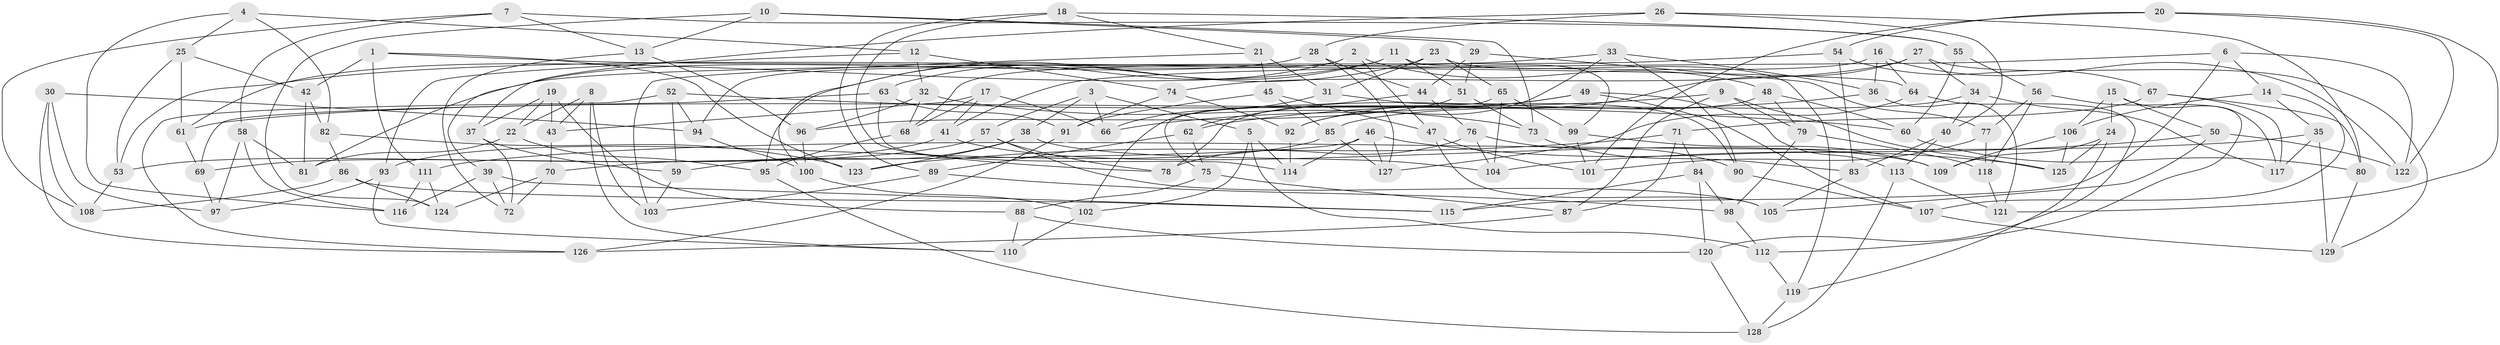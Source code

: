 // Generated by graph-tools (version 1.1) at 2025/50/03/09/25 03:50:46]
// undirected, 129 vertices, 258 edges
graph export_dot {
graph [start="1"]
  node [color=gray90,style=filled];
  1;
  2;
  3;
  4;
  5;
  6;
  7;
  8;
  9;
  10;
  11;
  12;
  13;
  14;
  15;
  16;
  17;
  18;
  19;
  20;
  21;
  22;
  23;
  24;
  25;
  26;
  27;
  28;
  29;
  30;
  31;
  32;
  33;
  34;
  35;
  36;
  37;
  38;
  39;
  40;
  41;
  42;
  43;
  44;
  45;
  46;
  47;
  48;
  49;
  50;
  51;
  52;
  53;
  54;
  55;
  56;
  57;
  58;
  59;
  60;
  61;
  62;
  63;
  64;
  65;
  66;
  67;
  68;
  69;
  70;
  71;
  72;
  73;
  74;
  75;
  76;
  77;
  78;
  79;
  80;
  81;
  82;
  83;
  84;
  85;
  86;
  87;
  88;
  89;
  90;
  91;
  92;
  93;
  94;
  95;
  96;
  97;
  98;
  99;
  100;
  101;
  102;
  103;
  104;
  105;
  106;
  107;
  108;
  109;
  110;
  111;
  112;
  113;
  114;
  115;
  116;
  117;
  118;
  119;
  120;
  121;
  122;
  123;
  124;
  125;
  126;
  127;
  128;
  129;
  1 -- 123;
  1 -- 111;
  1 -- 64;
  1 -- 42;
  2 -- 94;
  2 -- 48;
  2 -- 100;
  2 -- 47;
  3 -- 66;
  3 -- 57;
  3 -- 5;
  3 -- 38;
  4 -- 25;
  4 -- 12;
  4 -- 116;
  4 -- 82;
  5 -- 114;
  5 -- 112;
  5 -- 102;
  6 -- 115;
  6 -- 14;
  6 -- 41;
  6 -- 122;
  7 -- 108;
  7 -- 58;
  7 -- 13;
  7 -- 55;
  8 -- 110;
  8 -- 22;
  8 -- 43;
  8 -- 103;
  9 -- 61;
  9 -- 79;
  9 -- 125;
  9 -- 87;
  10 -- 13;
  10 -- 29;
  10 -- 124;
  10 -- 73;
  11 -- 99;
  11 -- 61;
  11 -- 63;
  11 -- 51;
  12 -- 93;
  12 -- 32;
  12 -- 74;
  13 -- 72;
  13 -- 96;
  14 -- 107;
  14 -- 106;
  14 -- 35;
  15 -- 24;
  15 -- 50;
  15 -- 106;
  15 -- 117;
  16 -- 36;
  16 -- 64;
  16 -- 122;
  16 -- 68;
  17 -- 43;
  17 -- 66;
  17 -- 41;
  17 -- 68;
  18 -- 55;
  18 -- 89;
  18 -- 21;
  18 -- 78;
  19 -- 37;
  19 -- 88;
  19 -- 43;
  19 -- 22;
  20 -- 121;
  20 -- 101;
  20 -- 54;
  20 -- 122;
  21 -- 45;
  21 -- 31;
  21 -- 103;
  22 -- 95;
  22 -- 81;
  23 -- 65;
  23 -- 31;
  23 -- 119;
  23 -- 95;
  24 -- 119;
  24 -- 125;
  24 -- 109;
  25 -- 42;
  25 -- 53;
  25 -- 61;
  26 -- 28;
  26 -- 80;
  26 -- 40;
  26 -- 37;
  27 -- 129;
  27 -- 74;
  27 -- 34;
  27 -- 92;
  28 -- 39;
  28 -- 127;
  28 -- 44;
  29 -- 44;
  29 -- 51;
  29 -- 77;
  30 -- 108;
  30 -- 126;
  30 -- 94;
  30 -- 97;
  31 -- 66;
  31 -- 90;
  32 -- 73;
  32 -- 96;
  32 -- 68;
  33 -- 36;
  33 -- 92;
  33 -- 90;
  33 -- 53;
  34 -- 40;
  34 -- 117;
  34 -- 85;
  35 -- 129;
  35 -- 117;
  35 -- 111;
  36 -- 121;
  36 -- 62;
  37 -- 72;
  37 -- 59;
  38 -- 104;
  38 -- 123;
  38 -- 59;
  39 -- 116;
  39 -- 72;
  39 -- 115;
  40 -- 83;
  40 -- 113;
  41 -- 109;
  41 -- 53;
  42 -- 82;
  42 -- 81;
  43 -- 70;
  44 -- 102;
  44 -- 76;
  45 -- 91;
  45 -- 85;
  45 -- 47;
  46 -- 70;
  46 -- 114;
  46 -- 127;
  46 -- 125;
  47 -- 101;
  47 -- 105;
  48 -- 60;
  48 -- 79;
  48 -- 78;
  49 -- 107;
  49 -- 62;
  49 -- 113;
  49 -- 66;
  50 -- 122;
  50 -- 105;
  50 -- 104;
  51 -- 73;
  51 -- 96;
  52 -- 60;
  52 -- 59;
  52 -- 126;
  52 -- 94;
  53 -- 108;
  54 -- 81;
  54 -- 67;
  54 -- 83;
  55 -- 60;
  55 -- 56;
  56 -- 77;
  56 -- 112;
  56 -- 118;
  57 -- 69;
  57 -- 105;
  57 -- 78;
  58 -- 116;
  58 -- 81;
  58 -- 97;
  59 -- 103;
  60 -- 80;
  61 -- 69;
  62 -- 75;
  62 -- 89;
  63 -- 114;
  63 -- 91;
  63 -- 69;
  64 -- 127;
  64 -- 120;
  65 -- 75;
  65 -- 99;
  65 -- 104;
  67 -- 117;
  67 -- 71;
  67 -- 80;
  68 -- 95;
  69 -- 97;
  70 -- 124;
  70 -- 72;
  71 -- 87;
  71 -- 84;
  71 -- 123;
  73 -- 83;
  74 -- 92;
  74 -- 91;
  75 -- 87;
  75 -- 88;
  76 -- 90;
  76 -- 104;
  76 -- 78;
  77 -- 118;
  77 -- 101;
  79 -- 98;
  79 -- 118;
  80 -- 129;
  82 -- 86;
  82 -- 123;
  83 -- 105;
  84 -- 115;
  84 -- 98;
  84 -- 120;
  85 -- 93;
  85 -- 127;
  86 -- 108;
  86 -- 124;
  86 -- 115;
  87 -- 126;
  88 -- 120;
  88 -- 110;
  89 -- 103;
  89 -- 98;
  90 -- 107;
  91 -- 126;
  92 -- 114;
  93 -- 110;
  93 -- 97;
  94 -- 100;
  95 -- 128;
  96 -- 100;
  98 -- 112;
  99 -- 109;
  99 -- 101;
  100 -- 102;
  102 -- 110;
  106 -- 109;
  106 -- 125;
  107 -- 129;
  111 -- 124;
  111 -- 116;
  112 -- 119;
  113 -- 121;
  113 -- 128;
  118 -- 121;
  119 -- 128;
  120 -- 128;
}

